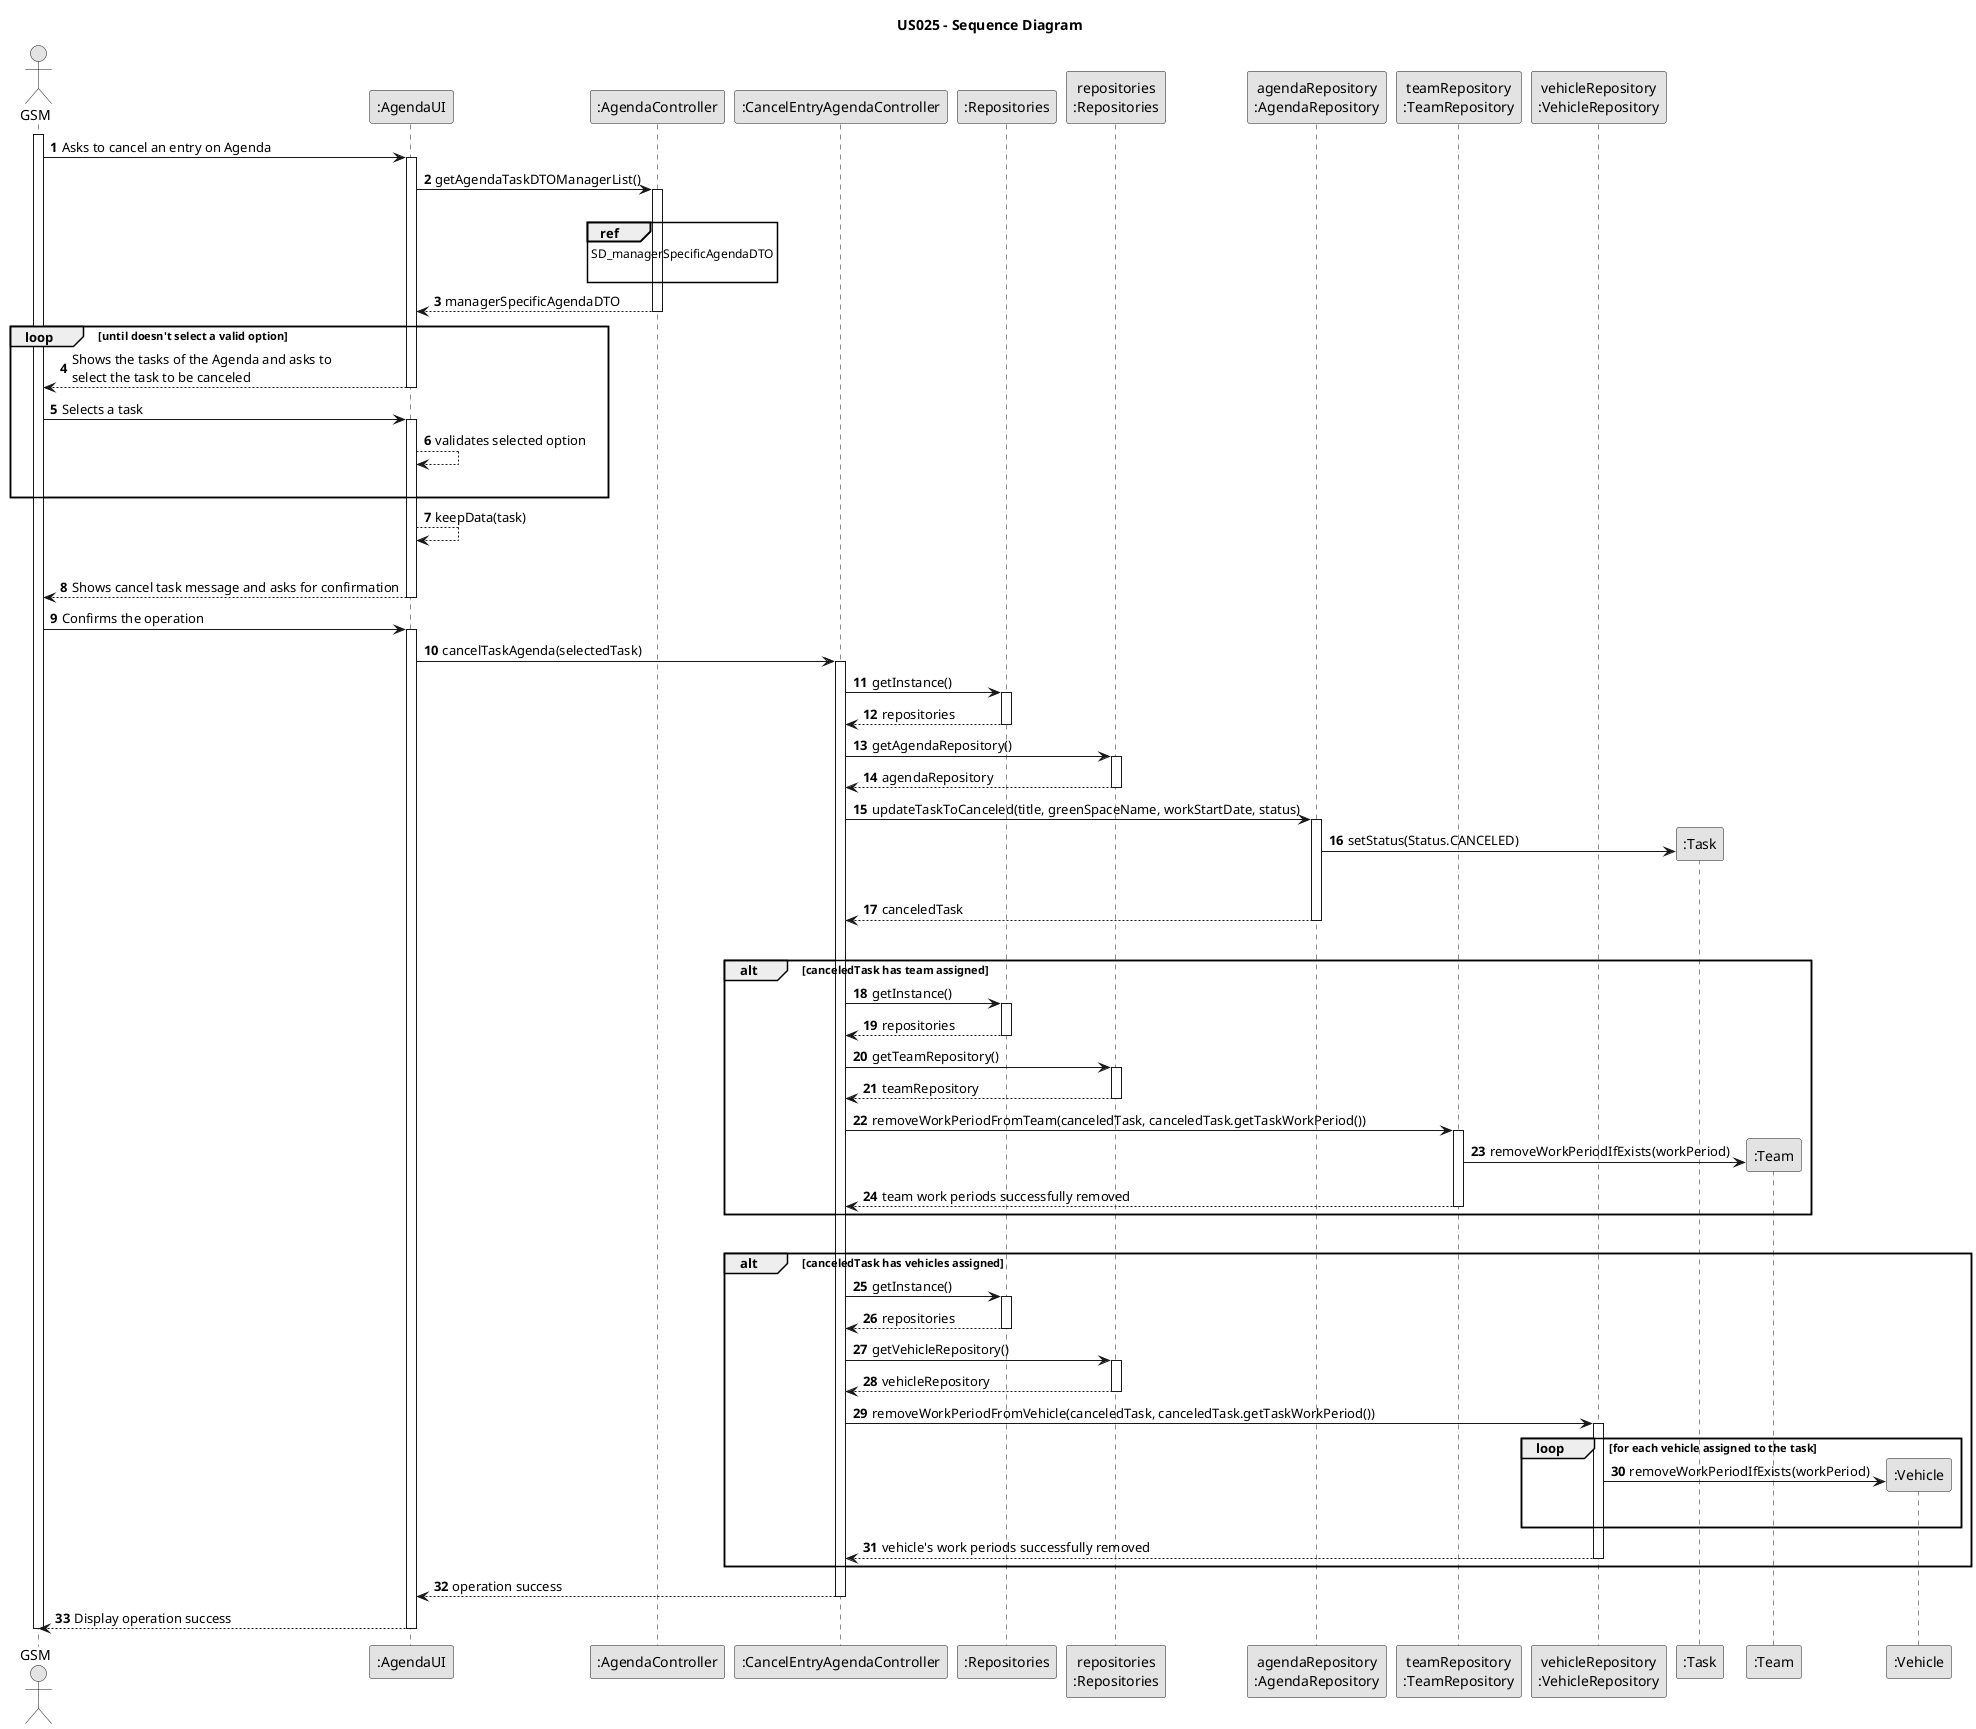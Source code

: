 @startuml
skinparam monochrome true
skinparam packageStyle rectangle
skinparam shadowing false

title US025 - Sequence Diagram

autonumber

actor "GSM" as GSM
participant ":AgendaUI" as UI

participant ":AgendaController" as AGENDA_CTRL
participant ":CancelEntryAgendaController" as CTRL

participant ":Repositories" as REPO
participant "repositories\n:Repositories" as REPOInstance
participant "agendaRepository\n:AgendaRepository" as AgendaRepository
participant "teamRepository\n:TeamRepository" as TeamRepository
participant "vehicleRepository\n:VehicleRepository" as VehicleRepository

participant ":Task" as Task
participant ":Team" as Team
participant ":Vehicle" as Vehicle


activate GSM

    GSM -> UI : Asks to cancel an entry on Agenda

    activate UI

        UI -> AGENDA_CTRL : getAgendaTaskDTOManagerList()

        activate AGENDA_CTRL
        |||

            ref over AGENDA_CTRL
                SD_managerSpecificAgendaDTO

                end ref

            AGENDA_CTRL --> UI : managerSpecificAgendaDTO
        deactivate AGENDA_CTRL

        loop until doesn't select a valid option
        UI --> GSM : Shows the tasks of the Agenda and asks to\nselect the task to be canceled
    deactivate UI

    GSM -> UI : Selects a task
    activate UI
    UI --> UI : validates selected option
        |||
        end

        UI --> UI : keepData(task)
        |||

        UI --> GSM : Shows cancel task message and asks for confirmation
    deactivate UI

    GSM -> UI: Confirms the operation

    activate UI

    UI -> CTRL : cancelTaskAgenda(selectedTask)
    activate CTRL

    CTRL -> REPO : getInstance()
    activate REPO

    REPO --> CTRL : repositories
    deactivate REPO
    CTRL -> REPOInstance: getAgendaRepository()

    activate REPOInstance

    REPOInstance --> CTRL : agendaRepository
    deactivate REPOInstance

    CTRL -> AgendaRepository : updateTaskToCanceled(title, greenSpaceName, workStartDate, status)
    activate AgendaRepository

    AgendaRepository -> Task** : setStatus(Status.CANCELED)
    |||
    AgendaRepository --> CTRL : canceledTask
    deactivate AgendaRepository

    |||
    alt canceledTask has team assigned

        CTRL -> REPO : getInstance()
        activate REPO

        REPO --> CTRL : repositories
        deactivate REPO
        CTRL -> REPOInstance: getTeamRepository()

        activate REPOInstance

        REPOInstance --> CTRL : teamRepository
        deactivate REPOInstance

        CTRL -> TeamRepository : removeWorkPeriodFromTeam(canceledTask, canceledTask.getTaskWorkPeriod())
        activate TeamRepository

        TeamRepository -> Team** : removeWorkPeriodIfExists(workPeriod)

        TeamRepository --> CTRL : team work periods successfully removed
        deactivate TeamRepository

    end
    |||
    alt canceledTask has vehicles assigned

            CTRL -> REPO : getInstance()
            activate REPO

            REPO --> CTRL : repositories
            deactivate REPO
            CTRL -> REPOInstance: getVehicleRepository()

            activate REPOInstance

            REPOInstance --> CTRL : vehicleRepository
            deactivate REPOInstance

            CTRL -> VehicleRepository : removeWorkPeriodFromVehicle(canceledTask, canceledTask.getTaskWorkPeriod())
            activate VehicleRepository

            loop for each vehicle assigned to the task

            VehicleRepository -> Vehicle** : removeWorkPeriodIfExists(workPeriod)
            |||
            end loop
            VehicleRepository --> CTRL : vehicle's work periods successfully removed
            deactivate VehicleRepository

        end

        CTRL --> UI: operation success
        deactivate CTRL


    UI --> GSM : Display operation success

    deactivate UI


deactivate GSM


@enduml